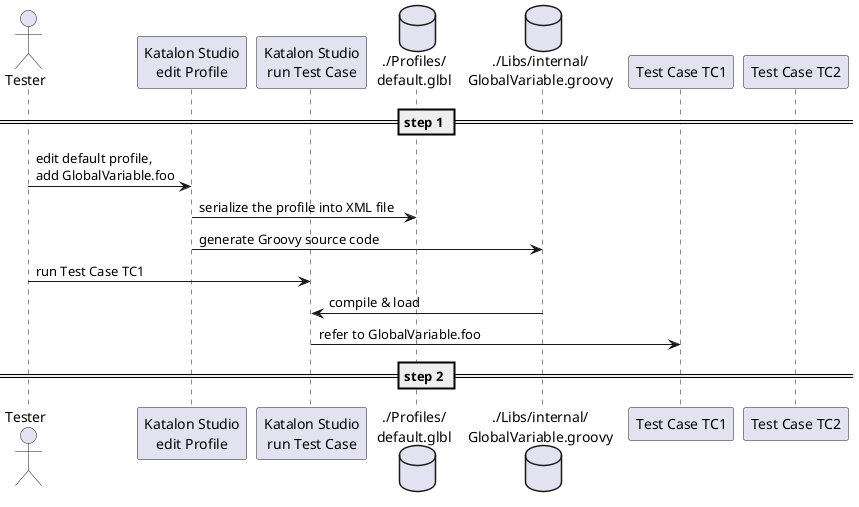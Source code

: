 @startuml sequence
actor       Tester        as tester
participant "Katalon Studio\nedit Profile" as kspf
participant "Katalon Studio\nrun Test Case" as kstc
database    "./Profiles/\ndefault.glbl" as glbl
database    "./Libs/internal/\nGlobalVariable.groovy" as gvgr
participant "Test Case TC1" as tc1
participant "Test Case TC2" as tc2

== step 1 ==
tester -> kspf : edit default profile,\nadd GlobalVariable.foo
kspf   -> glbl : serialize the profile into XML file
kspf   -> gvgr : generate Groovy source code
tester -> kstc : run Test Case TC1
gvgr   -> kstc : compile & load
kstc   -> tc1  : refer to GlobalVariable.foo

== step 2 ==

@enduml
